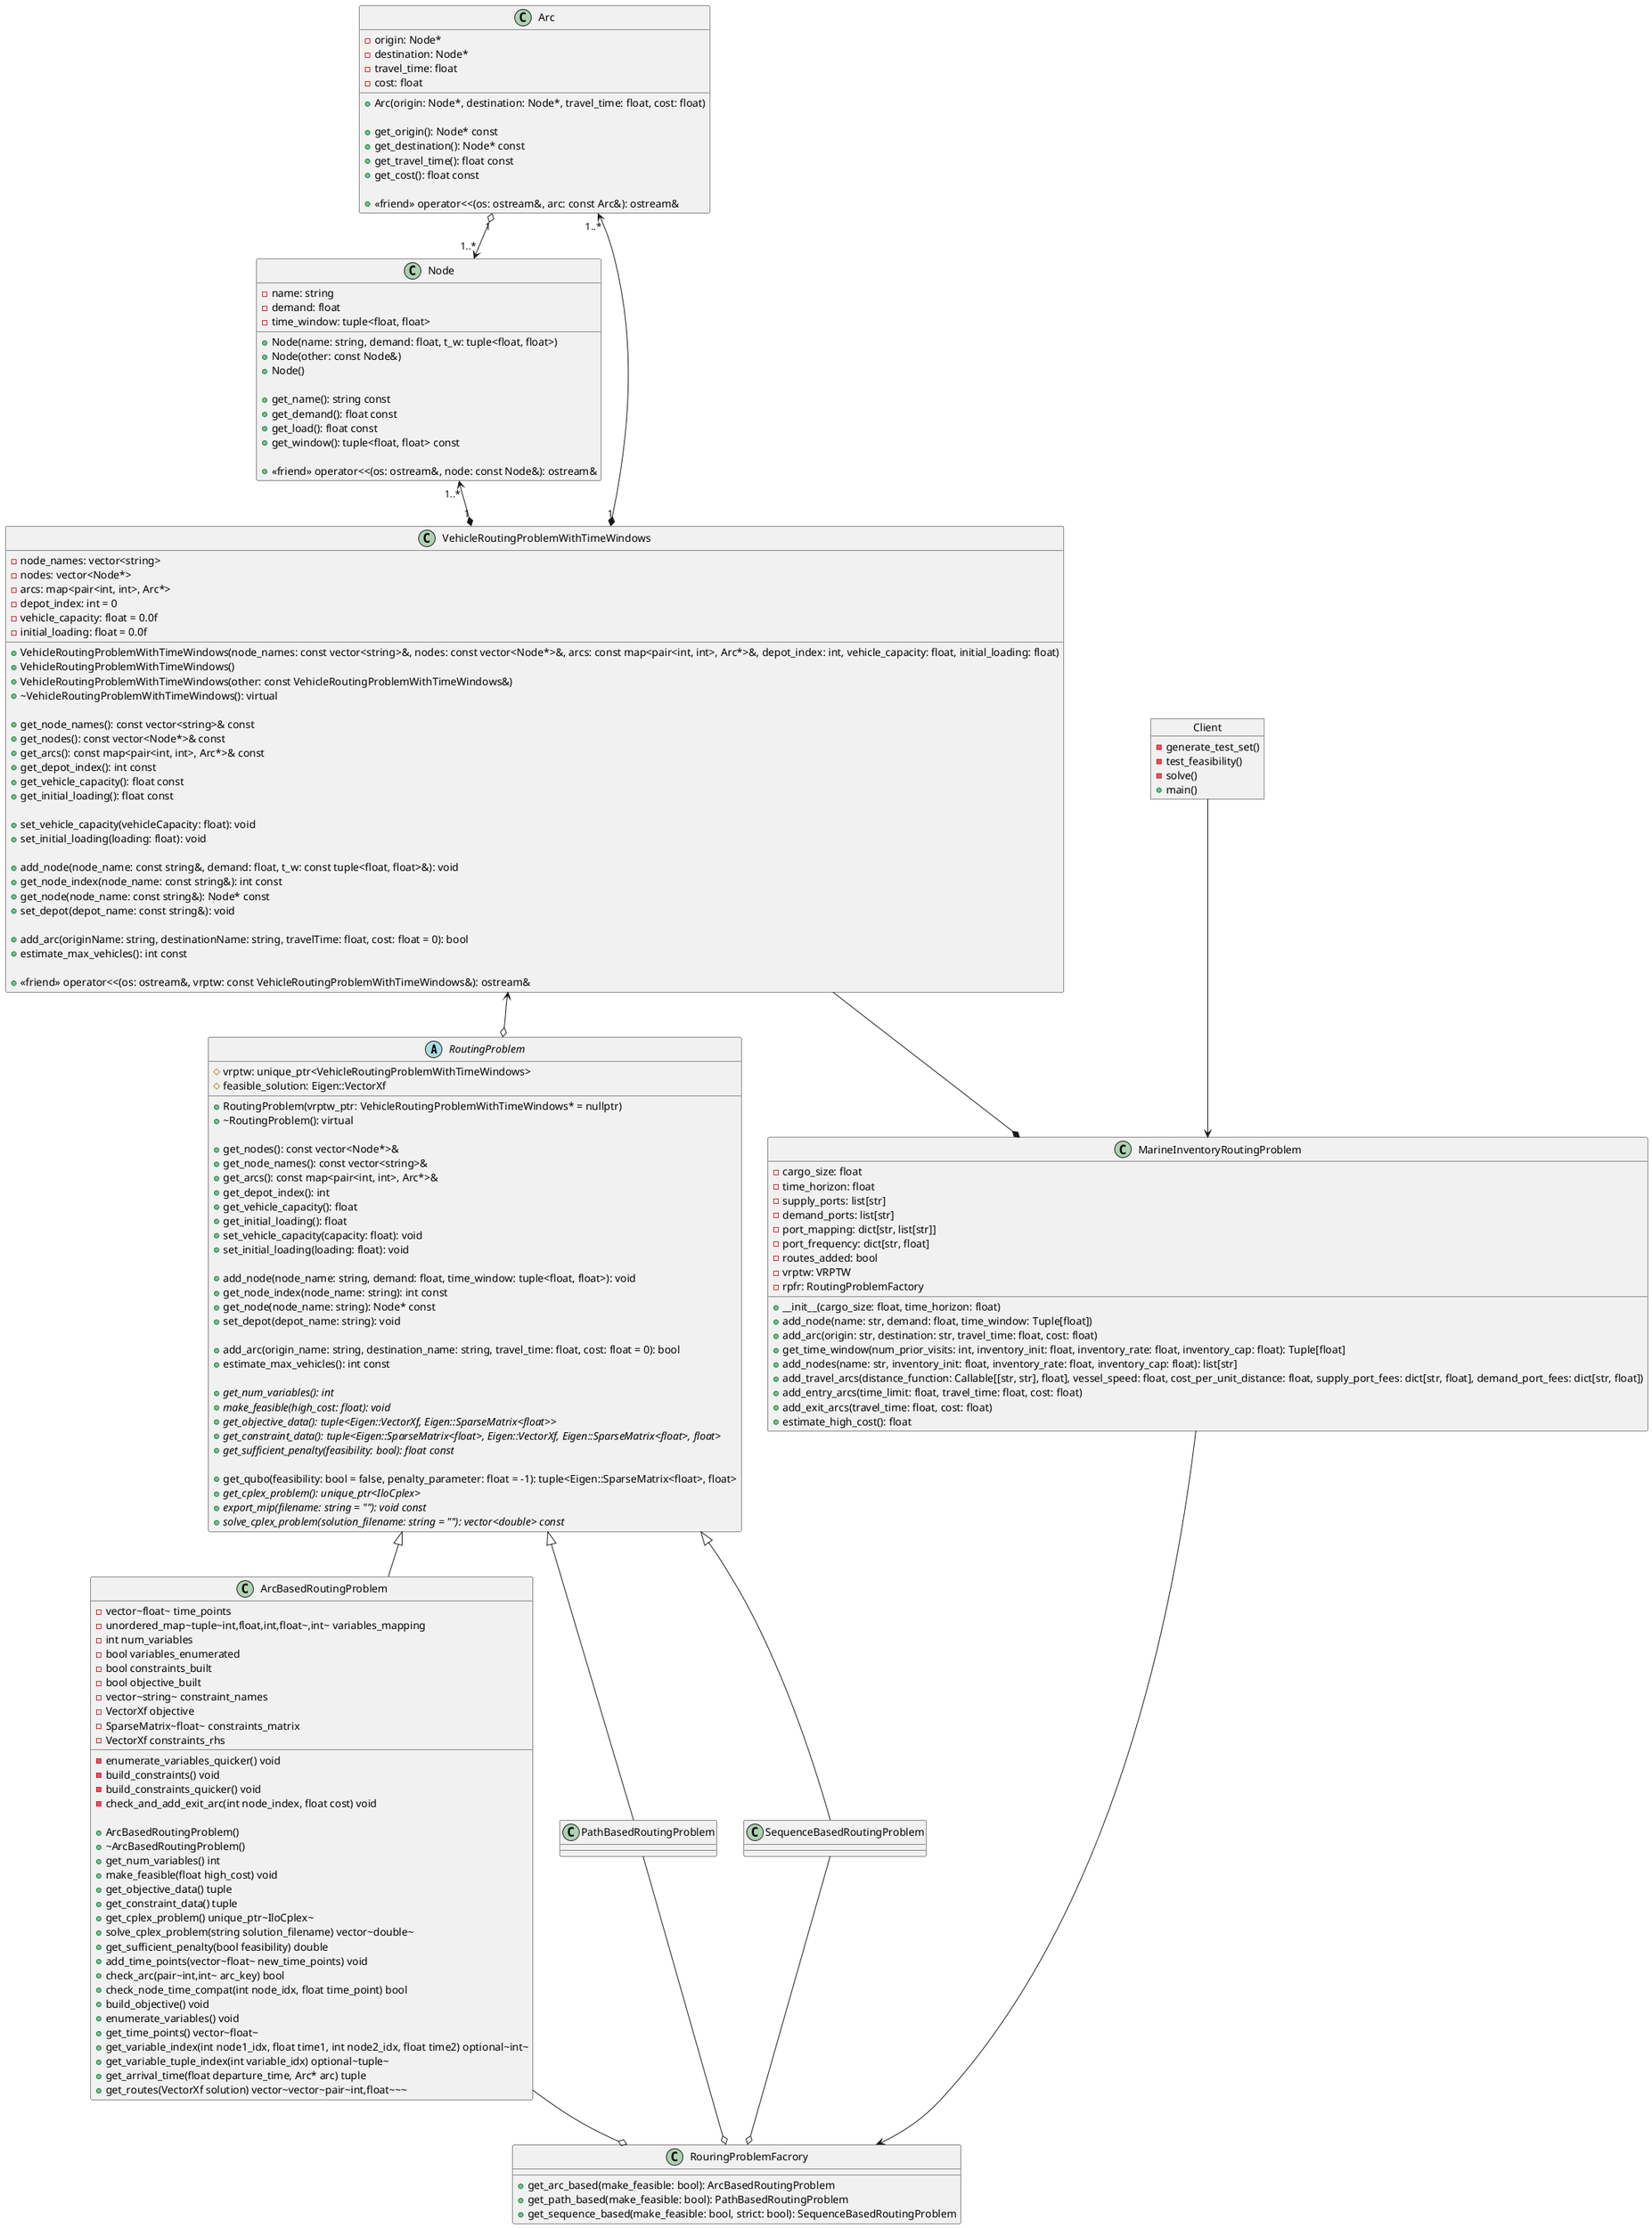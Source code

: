 @startuml
abstract class RoutingProblem {
  #vrptw: unique_ptr<VehicleRoutingProblemWithTimeWindows>
  #feasible_solution: Eigen::VectorXf

  +RoutingProblem(vrptw_ptr: VehicleRoutingProblemWithTimeWindows* = nullptr)
  +~RoutingProblem(): virtual

  +get_nodes(): const vector<Node*>&
  +get_node_names(): const vector<string>&
  +get_arcs(): const map<pair<int, int>, Arc*>&
  +get_depot_index(): int
  +get_vehicle_capacity(): float
  +get_initial_loading(): float
  +set_vehicle_capacity(capacity: float): void
  +set_initial_loading(loading: float): void

  +add_node(node_name: string, demand: float, time_window: tuple<float, float>): void
  +get_node_index(node_name: string): int const
  +get_node(node_name: string): Node* const
  +set_depot(depot_name: string): void

  +add_arc(origin_name: string, destination_name: string, travel_time: float, cost: float = 0): bool
  +estimate_max_vehicles(): int const

  +get_num_variables(): int {abstract}
  +make_feasible(high_cost: float): void {abstract}
  +get_objective_data(): tuple<Eigen::VectorXf, Eigen::SparseMatrix<float>> {abstract}
  +get_constraint_data(): tuple<Eigen::SparseMatrix<float>, Eigen::VectorXf, Eigen::SparseMatrix<float>, float> {abstract}
  +get_sufficient_penalty(feasibility: bool): float const {abstract}

  +get_qubo(feasibility: bool = false, penalty_parameter: float = -1): tuple<Eigen::SparseMatrix<float>, float>
  +get_cplex_problem(): unique_ptr<IloCplex> {abstract}
  +export_mip(filename: string = ""): void const {abstract}
  +solve_cplex_problem(solution_filename: string = ""): vector<double> const {abstract}
}

class Node {
  -name: string
  -demand: float
  -time_window: tuple<float, float>

  +Node(name: string, demand: float, t_w: tuple<float, float>)
  +Node(other: const Node&)
  +Node()

  +get_name(): string const
  +get_demand(): float const
  +get_load(): float const
  +get_window(): tuple<float, float> const

  +<<friend>> operator<<(os: ostream&, node: const Node&): ostream&
}

class Arc {
  -origin: Node*
  -destination: Node*
  -travel_time: float
  -cost: float

  +Arc(origin: Node*, destination: Node*, travel_time: float, cost: float)

  +get_origin(): Node* const
  +get_destination(): Node* const
  +get_travel_time(): float const
  +get_cost(): float const

  +<<friend>> operator<<(os: ostream&, arc: const Arc&): ostream&
}

class VehicleRoutingProblemWithTimeWindows {
  -node_names: vector<string>
  -nodes: vector<Node*>
  -arcs: map<pair<int, int>, Arc*>
  -depot_index: int = 0
  -vehicle_capacity: float = 0.0f
  -initial_loading: float = 0.0f

  +VehicleRoutingProblemWithTimeWindows(node_names: const vector<string>&, nodes: const vector<Node*>&, arcs: const map<pair<int, int>, Arc*>&, depot_index: int, vehicle_capacity: float, initial_loading: float)
  +VehicleRoutingProblemWithTimeWindows()
  +VehicleRoutingProblemWithTimeWindows(other: const VehicleRoutingProblemWithTimeWindows&)
  +~VehicleRoutingProblemWithTimeWindows(): virtual

  +get_node_names(): const vector<string>& const
  +get_nodes(): const vector<Node*>& const
  +get_arcs(): const map<pair<int, int>, Arc*>& const
  +get_depot_index(): int const
  +get_vehicle_capacity(): float const
  +get_initial_loading(): float const

  +set_vehicle_capacity(vehicleCapacity: float): void
  +set_initial_loading(loading: float): void

  +add_node(node_name: const string&, demand: float, t_w: const tuple<float, float>&): void
  +get_node_index(node_name: const string&): int const
  +get_node(node_name: const string&): Node* const
  +set_depot(depot_name: const string&): void

  +add_arc(originName: string, destinationName: string, travelTime: float, cost: float = 0): bool
  +estimate_max_vehicles(): int const

  +<<friend>> operator<<(os: ostream&, vrptw: const VehicleRoutingProblemWithTimeWindows&): ostream&
}
class ArcBasedRoutingProblem extends RoutingProblem{
        -vector~float~ time_points
        -unordered_map~tuple~int,float,int,float~,int~ variables_mapping
        -int num_variables
        -bool variables_enumerated
        -bool constraints_built
        -bool objective_built
        -vector~string~ constraint_names
        -VectorXf objective
        -SparseMatrix~float~ constraints_matrix
        -VectorXf constraints_rhs

        -enumerate_variables_quicker() void
        -build_constraints() void
        -build_constraints_quicker() void
        -check_and_add_exit_arc(int node_index, float cost) void

        +ArcBasedRoutingProblem()
        +~ArcBasedRoutingProblem()
        +get_num_variables() int
        +make_feasible(float high_cost) void
        +get_objective_data() tuple
        +get_constraint_data() tuple
        +get_cplex_problem() unique_ptr~IloCplex~
        +solve_cplex_problem(string solution_filename) vector~double~
        +get_sufficient_penalty(bool feasibility) double
        +add_time_points(vector~float~ new_time_points) void
        +check_arc(pair~int,int~ arc_key) bool
        +check_node_time_compat(int node_idx, float time_point) bool
        +build_objective() void
        +enumerate_variables() void
        +get_time_points() vector~float~
        +get_variable_index(int node1_idx, float time1, int node2_idx, float time2) optional~int~
        +get_variable_tuple_index(int variable_idx) optional~tuple~
        +get_arrival_time(float departure_time, Arc* arc) tuple
        +get_routes(VectorXf solution) vector~vector~pair~int,float~~~
    }
class PathBasedRoutingProblem extends RoutingProblem {}
class SequenceBasedRoutingProblem extends RoutingProblem {}

class RouringProblemFacrory {
    +get_arc_based(make_feasible: bool): ArcBasedRoutingProblem
    +get_path_based(make_feasible: bool): PathBasedRoutingProblem
    +get_sequence_based(make_feasible: bool, strict: bool): SequenceBasedRoutingProblem
}
class MarineInventoryRoutingProblem {
  -cargo_size: float
  -time_horizon: float
  -supply_ports: list[str]
  -demand_ports: list[str]
  -port_mapping: dict[str, list[str]]
  -port_frequency: dict[str, float]
  -routes_added: bool
  -vrptw: VRPTW
  -rpfr: RoutingProblemFactory
  +__init__(cargo_size: float, time_horizon: float)
  +add_node(name: str, demand: float, time_window: Tuple[float])
  +add_arc(origin: str, destination: str, travel_time: float, cost: float)
  +get_time_window(num_prior_visits: int, inventory_init: float, inventory_rate: float, inventory_cap: float): Tuple[float]
  +add_nodes(name: str, inventory_init: float, inventory_rate: float, inventory_cap: float): list[str]
  +add_travel_arcs(distance_function: Callable[[str, str], float], vessel_speed: float, cost_per_unit_distance: float, supply_port_fees: dict[str, float], demand_port_fees: dict[str, float])
  +add_entry_arcs(time_limit: float, travel_time: float, cost: float)
  +add_exit_arcs(travel_time: float, cost: float)
  +estimate_high_cost(): float
}

object Client {
  -generate_test_set()
  -test_feasibility()
  -solve()
  +main()
}

Arc "1..*" <--* "1" VehicleRoutingProblemWithTimeWindows
Arc "1" o--> "1..*" Node
Node "1..*" <--* "1" VehicleRoutingProblemWithTimeWindows
VehicleRoutingProblemWithTimeWindows <--o RoutingProblem
ArcBasedRoutingProblem --o RouringProblemFacrory
PathBasedRoutingProblem --o RouringProblemFacrory
SequenceBasedRoutingProblem --o RouringProblemFacrory

VehicleRoutingProblemWithTimeWindows --* MarineInventoryRoutingProblem
MarineInventoryRoutingProblem --> RouringProblemFacrory

Client --> MarineInventoryRoutingProblem
@enduml